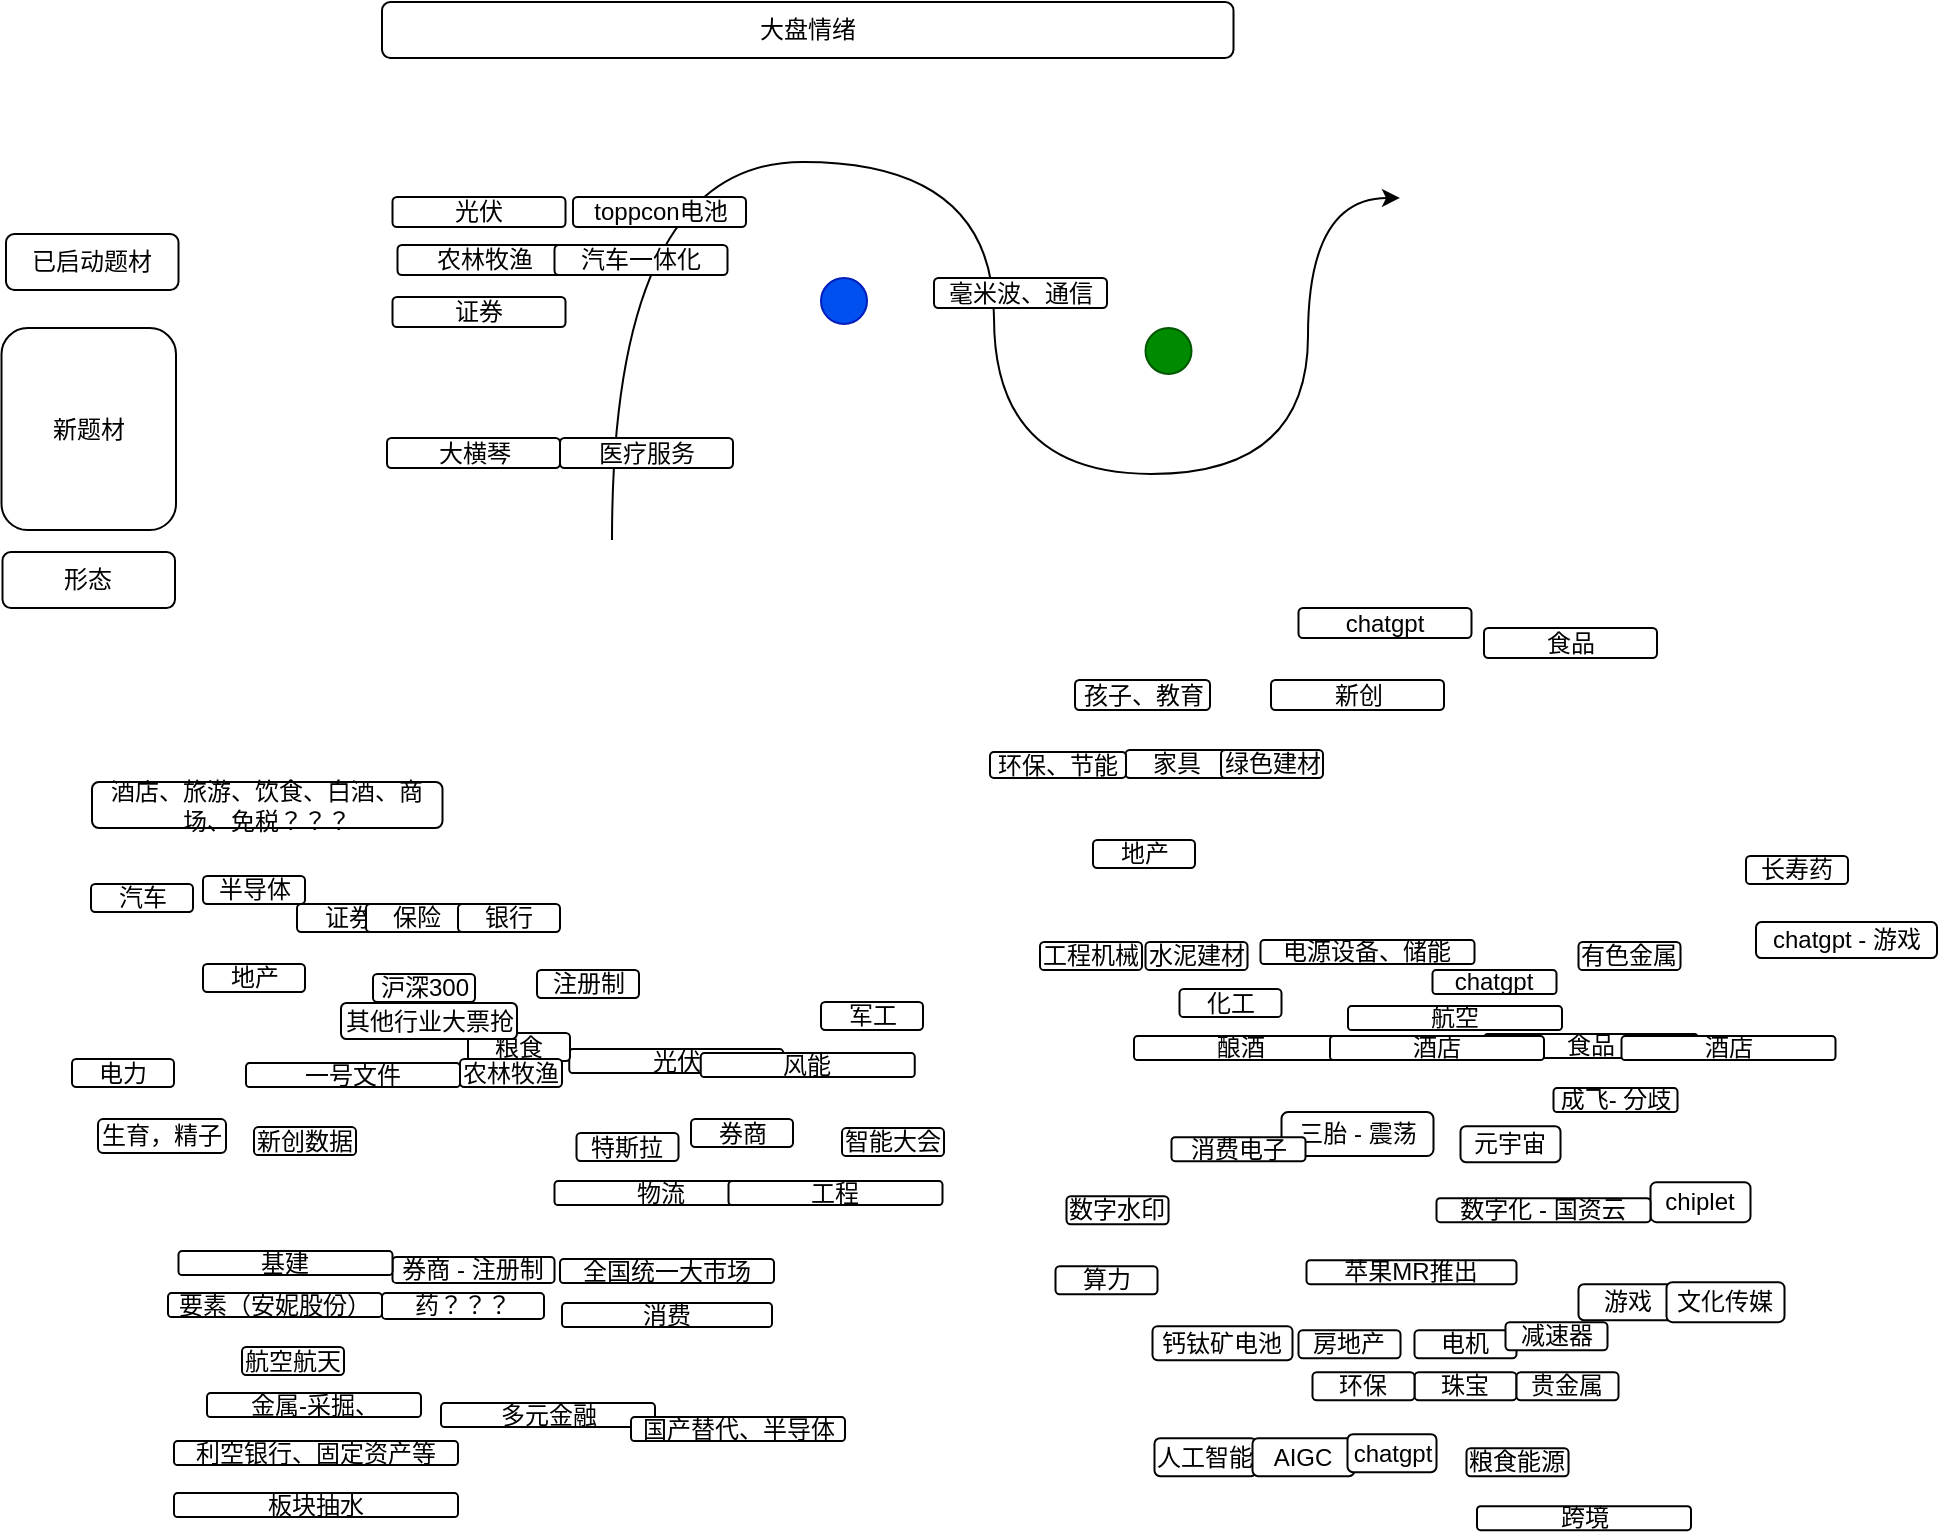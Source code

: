 <mxfile version="20.8.22" type="github">
  <diagram name="第 1 页" id="l9BL36nRIR9fdoTfFBKx">
    <mxGraphModel dx="2261" dy="802" grid="0" gridSize="10" guides="1" tooltips="1" connect="1" arrows="1" fold="1" page="1" pageScale="1" pageWidth="827" pageHeight="1169" math="0" shadow="0">
      <root>
        <mxCell id="0" />
        <mxCell id="1" parent="0" />
        <mxCell id="eTiPSNOPlnwjZyrrS0Vz-1" value="人工智能" style="rounded=1;whiteSpace=wrap;html=1;" parent="1" vertex="1">
          <mxGeometry x="565.25" y="1025.08" width="51" height="19" as="geometry" />
        </mxCell>
        <mxCell id="eTiPSNOPlnwjZyrrS0Vz-2" value="成飞- 分歧" style="rounded=1;whiteSpace=wrap;html=1;" parent="1" vertex="1">
          <mxGeometry x="764.75" y="850.05" width="62" height="12" as="geometry" />
        </mxCell>
        <mxCell id="eTiPSNOPlnwjZyrrS0Vz-3" value="三胎 - 震荡" style="rounded=1;whiteSpace=wrap;html=1;" parent="1" vertex="1">
          <mxGeometry x="628.75" y="862.05" width="76" height="22" as="geometry" />
        </mxCell>
        <mxCell id="eTiPSNOPlnwjZyrrS0Vz-4" value="汽车" style="rounded=1;whiteSpace=wrap;html=1;" parent="1" vertex="1">
          <mxGeometry x="33.5" y="748" width="51" height="14" as="geometry" />
        </mxCell>
        <mxCell id="eTiPSNOPlnwjZyrrS0Vz-9" style="edgeStyle=orthogonalEdgeStyle;curved=1;rounded=0;orthogonalLoop=1;jettySize=auto;html=1;exitX=1;exitY=0.5;exitDx=0;exitDy=0;" parent="1" edge="1">
          <mxGeometry relative="1" as="geometry">
            <mxPoint x="294" y="575.97" as="sourcePoint" />
            <mxPoint x="688" y="404.97" as="targetPoint" />
            <Array as="points">
              <mxPoint x="294" y="386.97" />
              <mxPoint x="485" y="386.97" />
              <mxPoint x="485" y="542.97" />
              <mxPoint x="642" y="542.97" />
            </Array>
          </mxGeometry>
        </mxCell>
        <mxCell id="eTiPSNOPlnwjZyrrS0Vz-11" value="券商 - 注册制" style="rounded=1;whiteSpace=wrap;html=1;" parent="1" vertex="1">
          <mxGeometry x="184.25" y="934.53" width="81" height="13" as="geometry" />
        </mxCell>
        <mxCell id="eTiPSNOPlnwjZyrrS0Vz-12" value="金属-采掘、" style="rounded=1;whiteSpace=wrap;html=1;" parent="1" vertex="1">
          <mxGeometry x="91.5" y="1002.53" width="107" height="12" as="geometry" />
        </mxCell>
        <mxCell id="eTiPSNOPlnwjZyrrS0Vz-13" value="chiplet" style="rounded=1;whiteSpace=wrap;html=1;" parent="1" vertex="1">
          <mxGeometry x="813.25" y="897.08" width="50" height="20" as="geometry" />
        </mxCell>
        <mxCell id="eTiPSNOPlnwjZyrrS0Vz-14" value="游戏" style="rounded=1;whiteSpace=wrap;html=1;" parent="1" vertex="1">
          <mxGeometry x="777.25" y="948.08" width="50" height="18" as="geometry" />
        </mxCell>
        <mxCell id="eTiPSNOPlnwjZyrrS0Vz-15" value="酒店、旅游、饮食、白酒、商场、免税？？？" style="rounded=1;whiteSpace=wrap;html=1;" parent="1" vertex="1">
          <mxGeometry x="34" y="697" width="175.25" height="23" as="geometry" />
        </mxCell>
        <mxCell id="eTiPSNOPlnwjZyrrS0Vz-16" value="要素（安妮股份）" style="rounded=1;whiteSpace=wrap;html=1;" parent="1" vertex="1">
          <mxGeometry x="72" y="952.53" width="107" height="12" as="geometry" />
        </mxCell>
        <mxCell id="eTiPSNOPlnwjZyrrS0Vz-17" value="全国统一大市场" style="rounded=1;whiteSpace=wrap;html=1;" parent="1" vertex="1">
          <mxGeometry x="268" y="935.53" width="107" height="12" as="geometry" />
        </mxCell>
        <mxCell id="eTiPSNOPlnwjZyrrS0Vz-18" value="多元金融" style="rounded=1;whiteSpace=wrap;html=1;" parent="1" vertex="1">
          <mxGeometry x="208.5" y="1007.53" width="107" height="12" as="geometry" />
        </mxCell>
        <mxCell id="eTiPSNOPlnwjZyrrS0Vz-20" value="跨境" style="rounded=1;whiteSpace=wrap;html=1;" parent="1" vertex="1">
          <mxGeometry x="726.5" y="1059.08" width="107" height="12" as="geometry" />
        </mxCell>
        <mxCell id="eTiPSNOPlnwjZyrrS0Vz-21" value="国产替代、半导体" style="rounded=1;whiteSpace=wrap;html=1;" parent="1" vertex="1">
          <mxGeometry x="303.5" y="1014.53" width="107" height="12" as="geometry" />
        </mxCell>
        <mxCell id="eTiPSNOPlnwjZyrrS0Vz-22" value="数字化 - 国资云" style="rounded=1;whiteSpace=wrap;html=1;" parent="1" vertex="1">
          <mxGeometry x="706.25" y="905.08" width="107" height="12" as="geometry" />
        </mxCell>
        <mxCell id="eTiPSNOPlnwjZyrrS0Vz-23" value="基建" style="rounded=1;whiteSpace=wrap;html=1;" parent="1" vertex="1">
          <mxGeometry x="77.25" y="931.53" width="107" height="12" as="geometry" />
        </mxCell>
        <mxCell id="eTiPSNOPlnwjZyrrS0Vz-24" value="消费" style="rounded=1;whiteSpace=wrap;html=1;" parent="1" vertex="1">
          <mxGeometry x="269" y="957.53" width="105" height="12" as="geometry" />
        </mxCell>
        <mxCell id="eTiPSNOPlnwjZyrrS0Vz-25" value="利空银行、固定资产等" style="rounded=1;whiteSpace=wrap;html=1;" parent="1" vertex="1">
          <mxGeometry x="75" y="1026.53" width="142" height="12" as="geometry" />
        </mxCell>
        <mxCell id="eTiPSNOPlnwjZyrrS0Vz-26" value="板块抽水" style="rounded=1;whiteSpace=wrap;html=1;" parent="1" vertex="1">
          <mxGeometry x="75" y="1052.53" width="142" height="12" as="geometry" />
        </mxCell>
        <mxCell id="Pb9T2r3sPozMo4vFnGIx-1" value="元宇宙" style="rounded=1;whiteSpace=wrap;html=1;" parent="1" vertex="1">
          <mxGeometry x="718.25" y="869.08" width="50" height="18" as="geometry" />
        </mxCell>
        <mxCell id="Pb9T2r3sPozMo4vFnGIx-4" value="消费电子" style="rounded=1;whiteSpace=wrap;html=1;" parent="1" vertex="1">
          <mxGeometry x="573.75" y="874.58" width="67" height="12" as="geometry" />
        </mxCell>
        <mxCell id="Pb9T2r3sPozMo4vFnGIx-6" value="药？？？" style="rounded=1;whiteSpace=wrap;html=1;" parent="1" vertex="1">
          <mxGeometry x="179" y="952.53" width="81" height="13" as="geometry" />
        </mxCell>
        <mxCell id="Pb9T2r3sPozMo4vFnGIx-7" value="航空航天" style="rounded=1;whiteSpace=wrap;html=1;" parent="1" vertex="1">
          <mxGeometry x="109" y="979.53" width="51" height="14" as="geometry" />
        </mxCell>
        <mxCell id="Pb9T2r3sPozMo4vFnGIx-10" value="电源设备、储能" style="rounded=1;whiteSpace=wrap;html=1;" parent="1" vertex="1">
          <mxGeometry x="618.25" y="776.05" width="107" height="12" as="geometry" />
        </mxCell>
        <mxCell id="Pb9T2r3sPozMo4vFnGIx-12" value="军工" style="rounded=1;whiteSpace=wrap;html=1;" parent="1" vertex="1">
          <mxGeometry x="398.5" y="807" width="51" height="14" as="geometry" />
        </mxCell>
        <mxCell id="Pb9T2r3sPozMo4vFnGIx-13" value="粮食能源" style="rounded=1;whiteSpace=wrap;html=1;" parent="1" vertex="1">
          <mxGeometry x="721.25" y="1030.08" width="51" height="14" as="geometry" />
        </mxCell>
        <mxCell id="Pb9T2r3sPozMo4vFnGIx-16" value="AIGC" style="rounded=1;whiteSpace=wrap;html=1;" parent="1" vertex="1">
          <mxGeometry x="614.25" y="1025.08" width="51" height="19" as="geometry" />
        </mxCell>
        <mxCell id="Pb9T2r3sPozMo4vFnGIx-17" value="chatgpt" style="rounded=1;whiteSpace=wrap;html=1;" parent="1" vertex="1">
          <mxGeometry x="661.75" y="1023.08" width="44.5" height="19" as="geometry" />
        </mxCell>
        <mxCell id="Pb9T2r3sPozMo4vFnGIx-20" value="房地产" style="rounded=1;whiteSpace=wrap;html=1;" parent="1" vertex="1">
          <mxGeometry x="637.25" y="971.08" width="51" height="14" as="geometry" />
        </mxCell>
        <mxCell id="Pb9T2r3sPozMo4vFnGIx-22" value="电机" style="rounded=1;whiteSpace=wrap;html=1;" parent="1" vertex="1">
          <mxGeometry x="695.25" y="971.08" width="51" height="14" as="geometry" />
        </mxCell>
        <mxCell id="Pb9T2r3sPozMo4vFnGIx-23" value="钙钛矿电池" style="rounded=1;whiteSpace=wrap;html=1;" parent="1" vertex="1">
          <mxGeometry x="564.25" y="969.11" width="70" height="17" as="geometry" />
        </mxCell>
        <mxCell id="Pb9T2r3sPozMo4vFnGIx-24" value="珠宝" style="rounded=1;whiteSpace=wrap;html=1;" parent="1" vertex="1">
          <mxGeometry x="695.25" y="992.08" width="51" height="14" as="geometry" />
        </mxCell>
        <mxCell id="Pb9T2r3sPozMo4vFnGIx-25" value="环保" style="rounded=1;whiteSpace=wrap;html=1;" parent="1" vertex="1">
          <mxGeometry x="644.25" y="992.08" width="51" height="14" as="geometry" />
        </mxCell>
        <mxCell id="Pb9T2r3sPozMo4vFnGIx-27" value="文化传媒" style="rounded=1;whiteSpace=wrap;html=1;" parent="1" vertex="1">
          <mxGeometry x="821.25" y="947.08" width="59" height="20" as="geometry" />
        </mxCell>
        <mxCell id="Pb9T2r3sPozMo4vFnGIx-31" value="减速器" style="rounded=1;whiteSpace=wrap;html=1;" parent="1" vertex="1">
          <mxGeometry x="740.75" y="967.08" width="51" height="14" as="geometry" />
        </mxCell>
        <mxCell id="Pb9T2r3sPozMo4vFnGIx-34" value="贵金属" style="rounded=1;whiteSpace=wrap;html=1;" parent="1" vertex="1">
          <mxGeometry x="746.25" y="992.08" width="51" height="14" as="geometry" />
        </mxCell>
        <mxCell id="Pb9T2r3sPozMo4vFnGIx-39" value="苹果MR推出" style="rounded=1;whiteSpace=wrap;html=1;" parent="1" vertex="1">
          <mxGeometry x="641.25" y="936.08" width="105" height="12" as="geometry" />
        </mxCell>
        <mxCell id="Pb9T2r3sPozMo4vFnGIx-42" value="光伏" style="rounded=1;whiteSpace=wrap;html=1;" parent="1" vertex="1">
          <mxGeometry x="272.62" y="830.53" width="107" height="12" as="geometry" />
        </mxCell>
        <mxCell id="Pb9T2r3sPozMo4vFnGIx-43" value="算力" style="rounded=1;whiteSpace=wrap;html=1;" parent="1" vertex="1">
          <mxGeometry x="515.75" y="939.11" width="51" height="14" as="geometry" />
        </mxCell>
        <mxCell id="Pb9T2r3sPozMo4vFnGIx-47" value="食品" style="rounded=1;whiteSpace=wrap;html=1;" parent="1" vertex="1">
          <mxGeometry x="730" y="823.05" width="107" height="12" as="geometry" />
        </mxCell>
        <mxCell id="Pb9T2r3sPozMo4vFnGIx-48" value="物流" style="rounded=1;whiteSpace=wrap;html=1;" parent="1" vertex="1">
          <mxGeometry x="265.25" y="896.56" width="107" height="12" as="geometry" />
        </mxCell>
        <mxCell id="Pb9T2r3sPozMo4vFnGIx-49" value="酿酒" style="rounded=1;whiteSpace=wrap;html=1;" parent="1" vertex="1">
          <mxGeometry x="555" y="824.05" width="107" height="12" as="geometry" />
        </mxCell>
        <mxCell id="Pb9T2r3sPozMo4vFnGIx-50" value="酒店" style="rounded=1;whiteSpace=wrap;html=1;" parent="1" vertex="1">
          <mxGeometry x="653" y="824.05" width="107" height="12" as="geometry" />
        </mxCell>
        <mxCell id="Pb9T2r3sPozMo4vFnGIx-51" value="半导体" style="rounded=1;whiteSpace=wrap;html=1;" parent="1" vertex="1">
          <mxGeometry x="89.5" y="744" width="51" height="14" as="geometry" />
        </mxCell>
        <mxCell id="Pb9T2r3sPozMo4vFnGIx-54" value="工程" style="rounded=1;whiteSpace=wrap;html=1;" parent="1" vertex="1">
          <mxGeometry x="352.25" y="896.56" width="107" height="12" as="geometry" />
        </mxCell>
        <mxCell id="Pb9T2r3sPozMo4vFnGIx-57" value="" style="ellipse;whiteSpace=wrap;html=1;aspect=fixed;strokeColor=#001DBC;fillColor=#0050ef;fontColor=#ffffff;" parent="1" vertex="1">
          <mxGeometry x="398.5" y="445" width="23" height="23" as="geometry" />
        </mxCell>
        <mxCell id="Pb9T2r3sPozMo4vFnGIx-58" value="" style="ellipse;whiteSpace=wrap;html=1;aspect=fixed;fillColor=#008a00;fontColor=#ffffff;strokeColor=#005700;" parent="1" vertex="1">
          <mxGeometry x="560.75" y="470" width="23" height="23" as="geometry" />
        </mxCell>
        <mxCell id="Pb9T2r3sPozMo4vFnGIx-59" value="特斯拉" style="rounded=1;whiteSpace=wrap;html=1;" parent="1" vertex="1">
          <mxGeometry x="276.25" y="872.53" width="51" height="14" as="geometry" />
        </mxCell>
        <mxCell id="W7TgPop1E-u5_zc8aSKb-1" value="券商" style="rounded=1;whiteSpace=wrap;html=1;" parent="1" vertex="1">
          <mxGeometry x="333.5" y="865.53" width="51" height="14" as="geometry" />
        </mxCell>
        <mxCell id="W7TgPop1E-u5_zc8aSKb-2" value="地产" style="rounded=1;whiteSpace=wrap;html=1;" parent="1" vertex="1">
          <mxGeometry x="89.5" y="788" width="51" height="14" as="geometry" />
        </mxCell>
        <mxCell id="W7TgPop1E-u5_zc8aSKb-4" value="新创数据" style="rounded=1;whiteSpace=wrap;html=1;" parent="1" vertex="1">
          <mxGeometry x="115" y="869.56" width="51" height="14" as="geometry" />
        </mxCell>
        <mxCell id="W7TgPop1E-u5_zc8aSKb-5" value="智能大会" style="rounded=1;whiteSpace=wrap;html=1;" parent="1" vertex="1">
          <mxGeometry x="409" y="870.06" width="51" height="14" as="geometry" />
        </mxCell>
        <mxCell id="W7TgPop1E-u5_zc8aSKb-6" value="粮食" style="rounded=1;whiteSpace=wrap;html=1;" parent="1" vertex="1">
          <mxGeometry x="222" y="822.53" width="51" height="14" as="geometry" />
        </mxCell>
        <mxCell id="W7TgPop1E-u5_zc8aSKb-9" value="电力" style="rounded=1;whiteSpace=wrap;html=1;" parent="1" vertex="1">
          <mxGeometry x="24" y="835.53" width="51" height="14" as="geometry" />
        </mxCell>
        <mxCell id="W7TgPop1E-u5_zc8aSKb-17" value="生育，精子" style="rounded=1;whiteSpace=wrap;html=1;" parent="1" vertex="1">
          <mxGeometry x="37" y="865.56" width="64" height="17" as="geometry" />
        </mxCell>
        <mxCell id="W7TgPop1E-u5_zc8aSKb-18" value="农林牧渔" style="rounded=1;whiteSpace=wrap;html=1;" parent="1" vertex="1">
          <mxGeometry x="218" y="835.53" width="51" height="14" as="geometry" />
        </mxCell>
        <mxCell id="W7TgPop1E-u5_zc8aSKb-19" value="数字水印" style="rounded=1;whiteSpace=wrap;html=1;" parent="1" vertex="1">
          <mxGeometry x="521.25" y="904.11" width="51" height="14" as="geometry" />
        </mxCell>
        <mxCell id="W7TgPop1E-u5_zc8aSKb-21" value="chatgpt" style="rounded=1;whiteSpace=wrap;html=1;" parent="1" vertex="1">
          <mxGeometry x="704.25" y="791.05" width="62" height="12" as="geometry" />
        </mxCell>
        <mxCell id="W7TgPop1E-u5_zc8aSKb-23" value="工程机械" style="rounded=1;whiteSpace=wrap;html=1;" parent="1" vertex="1">
          <mxGeometry x="508" y="777.05" width="51" height="14" as="geometry" />
        </mxCell>
        <mxCell id="W7TgPop1E-u5_zc8aSKb-25" value="酒店" style="rounded=1;whiteSpace=wrap;html=1;" parent="1" vertex="1">
          <mxGeometry x="798.75" y="824.05" width="107" height="12" as="geometry" />
        </mxCell>
        <mxCell id="W7TgPop1E-u5_zc8aSKb-26" value="水泥建材" style="rounded=1;whiteSpace=wrap;html=1;" parent="1" vertex="1">
          <mxGeometry x="560.75" y="777.05" width="51" height="14" as="geometry" />
        </mxCell>
        <mxCell id="W7TgPop1E-u5_zc8aSKb-27" value="航空" style="rounded=1;whiteSpace=wrap;html=1;" parent="1" vertex="1">
          <mxGeometry x="662" y="809.05" width="107" height="12" as="geometry" />
        </mxCell>
        <mxCell id="W7TgPop1E-u5_zc8aSKb-28" value="风能" style="rounded=1;whiteSpace=wrap;html=1;" parent="1" vertex="1">
          <mxGeometry x="338.37" y="832.53" width="107" height="12" as="geometry" />
        </mxCell>
        <mxCell id="W7TgPop1E-u5_zc8aSKb-29" value="一号文件" style="rounded=1;whiteSpace=wrap;html=1;" parent="1" vertex="1">
          <mxGeometry x="111" y="837.53" width="107" height="12" as="geometry" />
        </mxCell>
        <mxCell id="W7TgPop1E-u5_zc8aSKb-31" value="家具" style="rounded=1;whiteSpace=wrap;html=1;" parent="1" vertex="1">
          <mxGeometry x="550.75" y="681" width="51" height="14" as="geometry" />
        </mxCell>
        <mxCell id="X53w33sc3V4zeKCaR0tN-1" value="长寿药" style="rounded=1;whiteSpace=wrap;html=1;" parent="1" vertex="1">
          <mxGeometry x="861" y="734.05" width="51" height="14" as="geometry" />
        </mxCell>
        <mxCell id="X53w33sc3V4zeKCaR0tN-2" value="化工" style="rounded=1;whiteSpace=wrap;html=1;" parent="1" vertex="1">
          <mxGeometry x="577.75" y="800.55" width="51" height="14" as="geometry" />
        </mxCell>
        <mxCell id="X53w33sc3V4zeKCaR0tN-3" value="注册制" style="rounded=1;whiteSpace=wrap;html=1;" parent="1" vertex="1">
          <mxGeometry x="256.5" y="791" width="51" height="14" as="geometry" />
        </mxCell>
        <mxCell id="X53w33sc3V4zeKCaR0tN-4" value="沪深300" style="rounded=1;whiteSpace=wrap;html=1;" parent="1" vertex="1">
          <mxGeometry x="174.5" y="793" width="51" height="14" as="geometry" />
        </mxCell>
        <mxCell id="Fk_1KRSkSrLoz5rc4heW-2" value="chatgpt - 游戏" style="rounded=1;whiteSpace=wrap;html=1;" parent="1" vertex="1">
          <mxGeometry x="866" y="767.05" width="90.5" height="18" as="geometry" />
        </mxCell>
        <mxCell id="gPkMi-PU8LuOrw7hyKH2-1" value="有色金属" style="rounded=1;whiteSpace=wrap;html=1;" parent="1" vertex="1">
          <mxGeometry x="777.25" y="777.05" width="51" height="14" as="geometry" />
        </mxCell>
        <mxCell id="gPkMi-PU8LuOrw7hyKH2-2" value="证券" style="rounded=1;whiteSpace=wrap;html=1;" parent="1" vertex="1">
          <mxGeometry x="136.5" y="758" width="51" height="14" as="geometry" />
        </mxCell>
        <mxCell id="gPkMi-PU8LuOrw7hyKH2-3" value="保险" style="rounded=1;whiteSpace=wrap;html=1;" parent="1" vertex="1">
          <mxGeometry x="171" y="758" width="51" height="14" as="geometry" />
        </mxCell>
        <mxCell id="gPkMi-PU8LuOrw7hyKH2-4" value="银行" style="rounded=1;whiteSpace=wrap;html=1;" parent="1" vertex="1">
          <mxGeometry x="217" y="758" width="51" height="14" as="geometry" />
        </mxCell>
        <mxCell id="gPkMi-PU8LuOrw7hyKH2-5" value="其他行业大票抢" style="rounded=1;whiteSpace=wrap;html=1;" parent="1" vertex="1">
          <mxGeometry x="158.5" y="807.5" width="88" height="18" as="geometry" />
        </mxCell>
        <mxCell id="mmTpo96S2h_Eq5zl8RPX-2" value="地产" style="rounded=1;whiteSpace=wrap;html=1;" parent="1" vertex="1">
          <mxGeometry x="534.5" y="726" width="51" height="14" as="geometry" />
        </mxCell>
        <mxCell id="mmTpo96S2h_Eq5zl8RPX-3" value="环保、节能" style="rounded=1;whiteSpace=wrap;html=1;" parent="1" vertex="1">
          <mxGeometry x="483" y="682" width="68" height="13" as="geometry" />
        </mxCell>
        <mxCell id="mmTpo96S2h_Eq5zl8RPX-4" value="绿色建材" style="rounded=1;whiteSpace=wrap;html=1;" parent="1" vertex="1">
          <mxGeometry x="598.5" y="681" width="51" height="14" as="geometry" />
        </mxCell>
        <mxCell id="mmTpo96S2h_Eq5zl8RPX-6" value="孩子、教育" style="rounded=1;whiteSpace=wrap;html=1;" parent="1" vertex="1">
          <mxGeometry x="525.5" y="646" width="67.5" height="15" as="geometry" />
        </mxCell>
        <mxCell id="mmTpo96S2h_Eq5zl8RPX-8" value="毫米波、通信" style="rounded=1;whiteSpace=wrap;html=1;" parent="1" vertex="1">
          <mxGeometry x="455" y="445" width="86.5" height="15" as="geometry" />
        </mxCell>
        <mxCell id="mmTpo96S2h_Eq5zl8RPX-9" value="新创" style="rounded=1;whiteSpace=wrap;html=1;" parent="1" vertex="1">
          <mxGeometry x="623.5" y="646" width="86.5" height="15" as="geometry" />
        </mxCell>
        <mxCell id="mmTpo96S2h_Eq5zl8RPX-13" value="食品" style="rounded=1;whiteSpace=wrap;html=1;" parent="1" vertex="1">
          <mxGeometry x="730" y="620" width="86.5" height="15" as="geometry" />
        </mxCell>
        <mxCell id="mmTpo96S2h_Eq5zl8RPX-14" value="chatgpt" style="rounded=1;whiteSpace=wrap;html=1;" parent="1" vertex="1">
          <mxGeometry x="637.25" y="610" width="86.5" height="15" as="geometry" />
        </mxCell>
        <mxCell id="mmTpo96S2h_Eq5zl8RPX-15" value="形态" style="rounded=1;whiteSpace=wrap;html=1;" parent="1" vertex="1">
          <mxGeometry x="-10.75" y="582" width="86.25" height="28" as="geometry" />
        </mxCell>
        <mxCell id="mmTpo96S2h_Eq5zl8RPX-16" value="已启动题材" style="rounded=1;whiteSpace=wrap;html=1;" parent="1" vertex="1">
          <mxGeometry x="-9" y="423" width="86.25" height="28" as="geometry" />
        </mxCell>
        <mxCell id="mmTpo96S2h_Eq5zl8RPX-17" value="新题材" style="rounded=1;whiteSpace=wrap;html=1;" parent="1" vertex="1">
          <mxGeometry x="-11.25" y="470" width="87.25" height="101" as="geometry" />
        </mxCell>
        <mxCell id="mmTpo96S2h_Eq5zl8RPX-18" value="大盘情绪" style="rounded=1;whiteSpace=wrap;html=1;" parent="1" vertex="1">
          <mxGeometry x="179" y="307" width="425.75" height="28" as="geometry" />
        </mxCell>
        <mxCell id="T7i3CH_Vy-EsPp7ekG8O-3" value="光伏" style="rounded=1;whiteSpace=wrap;html=1;" vertex="1" parent="1">
          <mxGeometry x="184.25" y="404.5" width="86.5" height="15" as="geometry" />
        </mxCell>
        <mxCell id="T7i3CH_Vy-EsPp7ekG8O-4" value="toppcon电池" style="rounded=1;whiteSpace=wrap;html=1;" vertex="1" parent="1">
          <mxGeometry x="274.5" y="404.5" width="86.5" height="15" as="geometry" />
        </mxCell>
        <mxCell id="T7i3CH_Vy-EsPp7ekG8O-5" value="农林牧渔" style="rounded=1;whiteSpace=wrap;html=1;" vertex="1" parent="1">
          <mxGeometry x="186.75" y="428.5" width="86.5" height="15" as="geometry" />
        </mxCell>
        <mxCell id="T7i3CH_Vy-EsPp7ekG8O-6" value="汽车一体化" style="rounded=1;whiteSpace=wrap;html=1;" vertex="1" parent="1">
          <mxGeometry x="265.25" y="428.5" width="86.5" height="15" as="geometry" />
        </mxCell>
        <mxCell id="T7i3CH_Vy-EsPp7ekG8O-7" value="证券" style="rounded=1;whiteSpace=wrap;html=1;" vertex="1" parent="1">
          <mxGeometry x="184.25" y="454.5" width="86.5" height="15" as="geometry" />
        </mxCell>
        <mxCell id="T7i3CH_Vy-EsPp7ekG8O-9" value="大横琴" style="rounded=1;whiteSpace=wrap;html=1;" vertex="1" parent="1">
          <mxGeometry x="181.5" y="525" width="86.5" height="15" as="geometry" />
        </mxCell>
        <mxCell id="T7i3CH_Vy-EsPp7ekG8O-10" value="医疗服务" style="rounded=1;whiteSpace=wrap;html=1;" vertex="1" parent="1">
          <mxGeometry x="268" y="525" width="86.5" height="15" as="geometry" />
        </mxCell>
      </root>
    </mxGraphModel>
  </diagram>
</mxfile>
